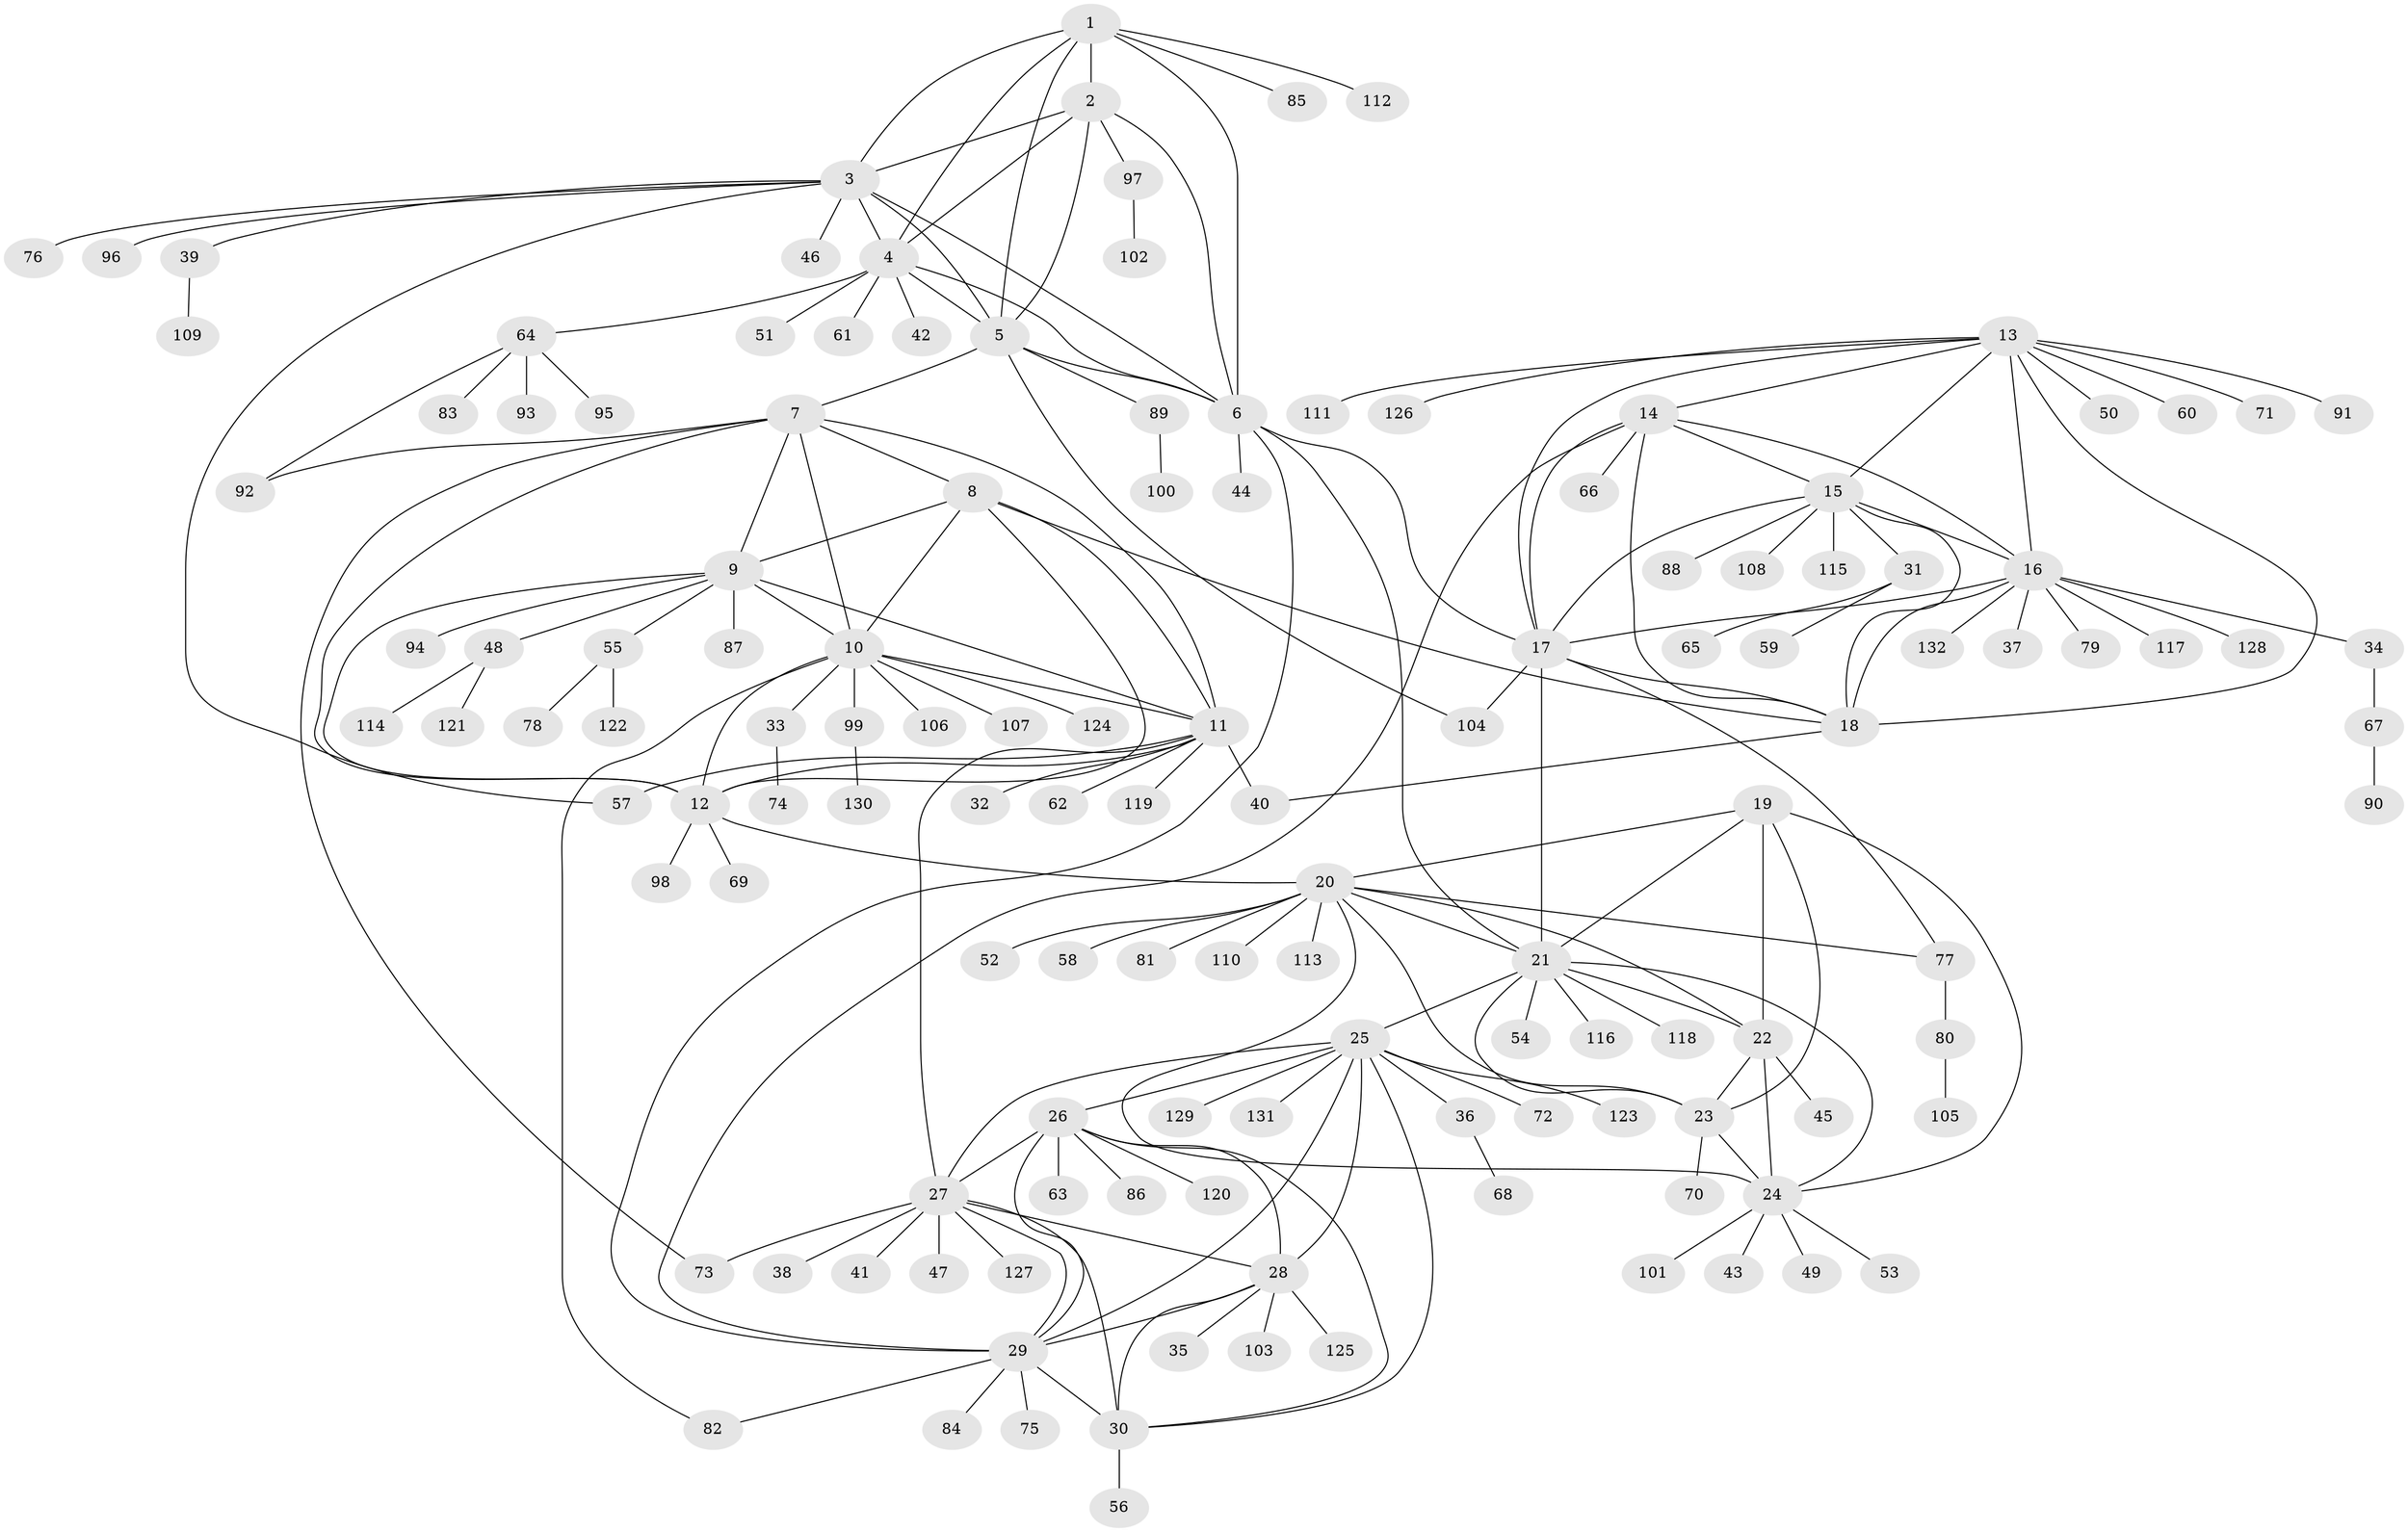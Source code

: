// Generated by graph-tools (version 1.1) at 2025/15/03/09/25 04:15:45]
// undirected, 132 vertices, 194 edges
graph export_dot {
graph [start="1"]
  node [color=gray90,style=filled];
  1;
  2;
  3;
  4;
  5;
  6;
  7;
  8;
  9;
  10;
  11;
  12;
  13;
  14;
  15;
  16;
  17;
  18;
  19;
  20;
  21;
  22;
  23;
  24;
  25;
  26;
  27;
  28;
  29;
  30;
  31;
  32;
  33;
  34;
  35;
  36;
  37;
  38;
  39;
  40;
  41;
  42;
  43;
  44;
  45;
  46;
  47;
  48;
  49;
  50;
  51;
  52;
  53;
  54;
  55;
  56;
  57;
  58;
  59;
  60;
  61;
  62;
  63;
  64;
  65;
  66;
  67;
  68;
  69;
  70;
  71;
  72;
  73;
  74;
  75;
  76;
  77;
  78;
  79;
  80;
  81;
  82;
  83;
  84;
  85;
  86;
  87;
  88;
  89;
  90;
  91;
  92;
  93;
  94;
  95;
  96;
  97;
  98;
  99;
  100;
  101;
  102;
  103;
  104;
  105;
  106;
  107;
  108;
  109;
  110;
  111;
  112;
  113;
  114;
  115;
  116;
  117;
  118;
  119;
  120;
  121;
  122;
  123;
  124;
  125;
  126;
  127;
  128;
  129;
  130;
  131;
  132;
  1 -- 2;
  1 -- 3;
  1 -- 4;
  1 -- 5;
  1 -- 6;
  1 -- 85;
  1 -- 112;
  2 -- 3;
  2 -- 4;
  2 -- 5;
  2 -- 6;
  2 -- 97;
  3 -- 4;
  3 -- 5;
  3 -- 6;
  3 -- 39;
  3 -- 46;
  3 -- 57;
  3 -- 76;
  3 -- 96;
  4 -- 5;
  4 -- 6;
  4 -- 42;
  4 -- 51;
  4 -- 61;
  4 -- 64;
  5 -- 6;
  5 -- 7;
  5 -- 89;
  5 -- 104;
  6 -- 17;
  6 -- 21;
  6 -- 29;
  6 -- 44;
  7 -- 8;
  7 -- 9;
  7 -- 10;
  7 -- 11;
  7 -- 12;
  7 -- 73;
  7 -- 92;
  8 -- 9;
  8 -- 10;
  8 -- 11;
  8 -- 12;
  8 -- 18;
  9 -- 10;
  9 -- 11;
  9 -- 12;
  9 -- 48;
  9 -- 55;
  9 -- 87;
  9 -- 94;
  10 -- 11;
  10 -- 12;
  10 -- 33;
  10 -- 82;
  10 -- 99;
  10 -- 106;
  10 -- 107;
  10 -- 124;
  11 -- 12;
  11 -- 27;
  11 -- 32;
  11 -- 40;
  11 -- 57;
  11 -- 62;
  11 -- 119;
  12 -- 20;
  12 -- 69;
  12 -- 98;
  13 -- 14;
  13 -- 15;
  13 -- 16;
  13 -- 17;
  13 -- 18;
  13 -- 50;
  13 -- 60;
  13 -- 71;
  13 -- 91;
  13 -- 111;
  13 -- 126;
  14 -- 15;
  14 -- 16;
  14 -- 17;
  14 -- 18;
  14 -- 29;
  14 -- 66;
  15 -- 16;
  15 -- 17;
  15 -- 18;
  15 -- 31;
  15 -- 88;
  15 -- 108;
  15 -- 115;
  16 -- 17;
  16 -- 18;
  16 -- 34;
  16 -- 37;
  16 -- 79;
  16 -- 117;
  16 -- 128;
  16 -- 132;
  17 -- 18;
  17 -- 21;
  17 -- 77;
  17 -- 104;
  18 -- 40;
  19 -- 20;
  19 -- 21;
  19 -- 22;
  19 -- 23;
  19 -- 24;
  20 -- 21;
  20 -- 22;
  20 -- 23;
  20 -- 24;
  20 -- 52;
  20 -- 58;
  20 -- 77;
  20 -- 81;
  20 -- 110;
  20 -- 113;
  21 -- 22;
  21 -- 23;
  21 -- 24;
  21 -- 25;
  21 -- 54;
  21 -- 116;
  21 -- 118;
  22 -- 23;
  22 -- 24;
  22 -- 45;
  23 -- 24;
  23 -- 70;
  24 -- 43;
  24 -- 49;
  24 -- 53;
  24 -- 101;
  25 -- 26;
  25 -- 27;
  25 -- 28;
  25 -- 29;
  25 -- 30;
  25 -- 36;
  25 -- 72;
  25 -- 123;
  25 -- 129;
  25 -- 131;
  26 -- 27;
  26 -- 28;
  26 -- 29;
  26 -- 30;
  26 -- 63;
  26 -- 86;
  26 -- 120;
  27 -- 28;
  27 -- 29;
  27 -- 30;
  27 -- 38;
  27 -- 41;
  27 -- 47;
  27 -- 73;
  27 -- 127;
  28 -- 29;
  28 -- 30;
  28 -- 35;
  28 -- 103;
  28 -- 125;
  29 -- 30;
  29 -- 75;
  29 -- 82;
  29 -- 84;
  30 -- 56;
  31 -- 59;
  31 -- 65;
  33 -- 74;
  34 -- 67;
  36 -- 68;
  39 -- 109;
  48 -- 114;
  48 -- 121;
  55 -- 78;
  55 -- 122;
  64 -- 83;
  64 -- 92;
  64 -- 93;
  64 -- 95;
  67 -- 90;
  77 -- 80;
  80 -- 105;
  89 -- 100;
  97 -- 102;
  99 -- 130;
}

